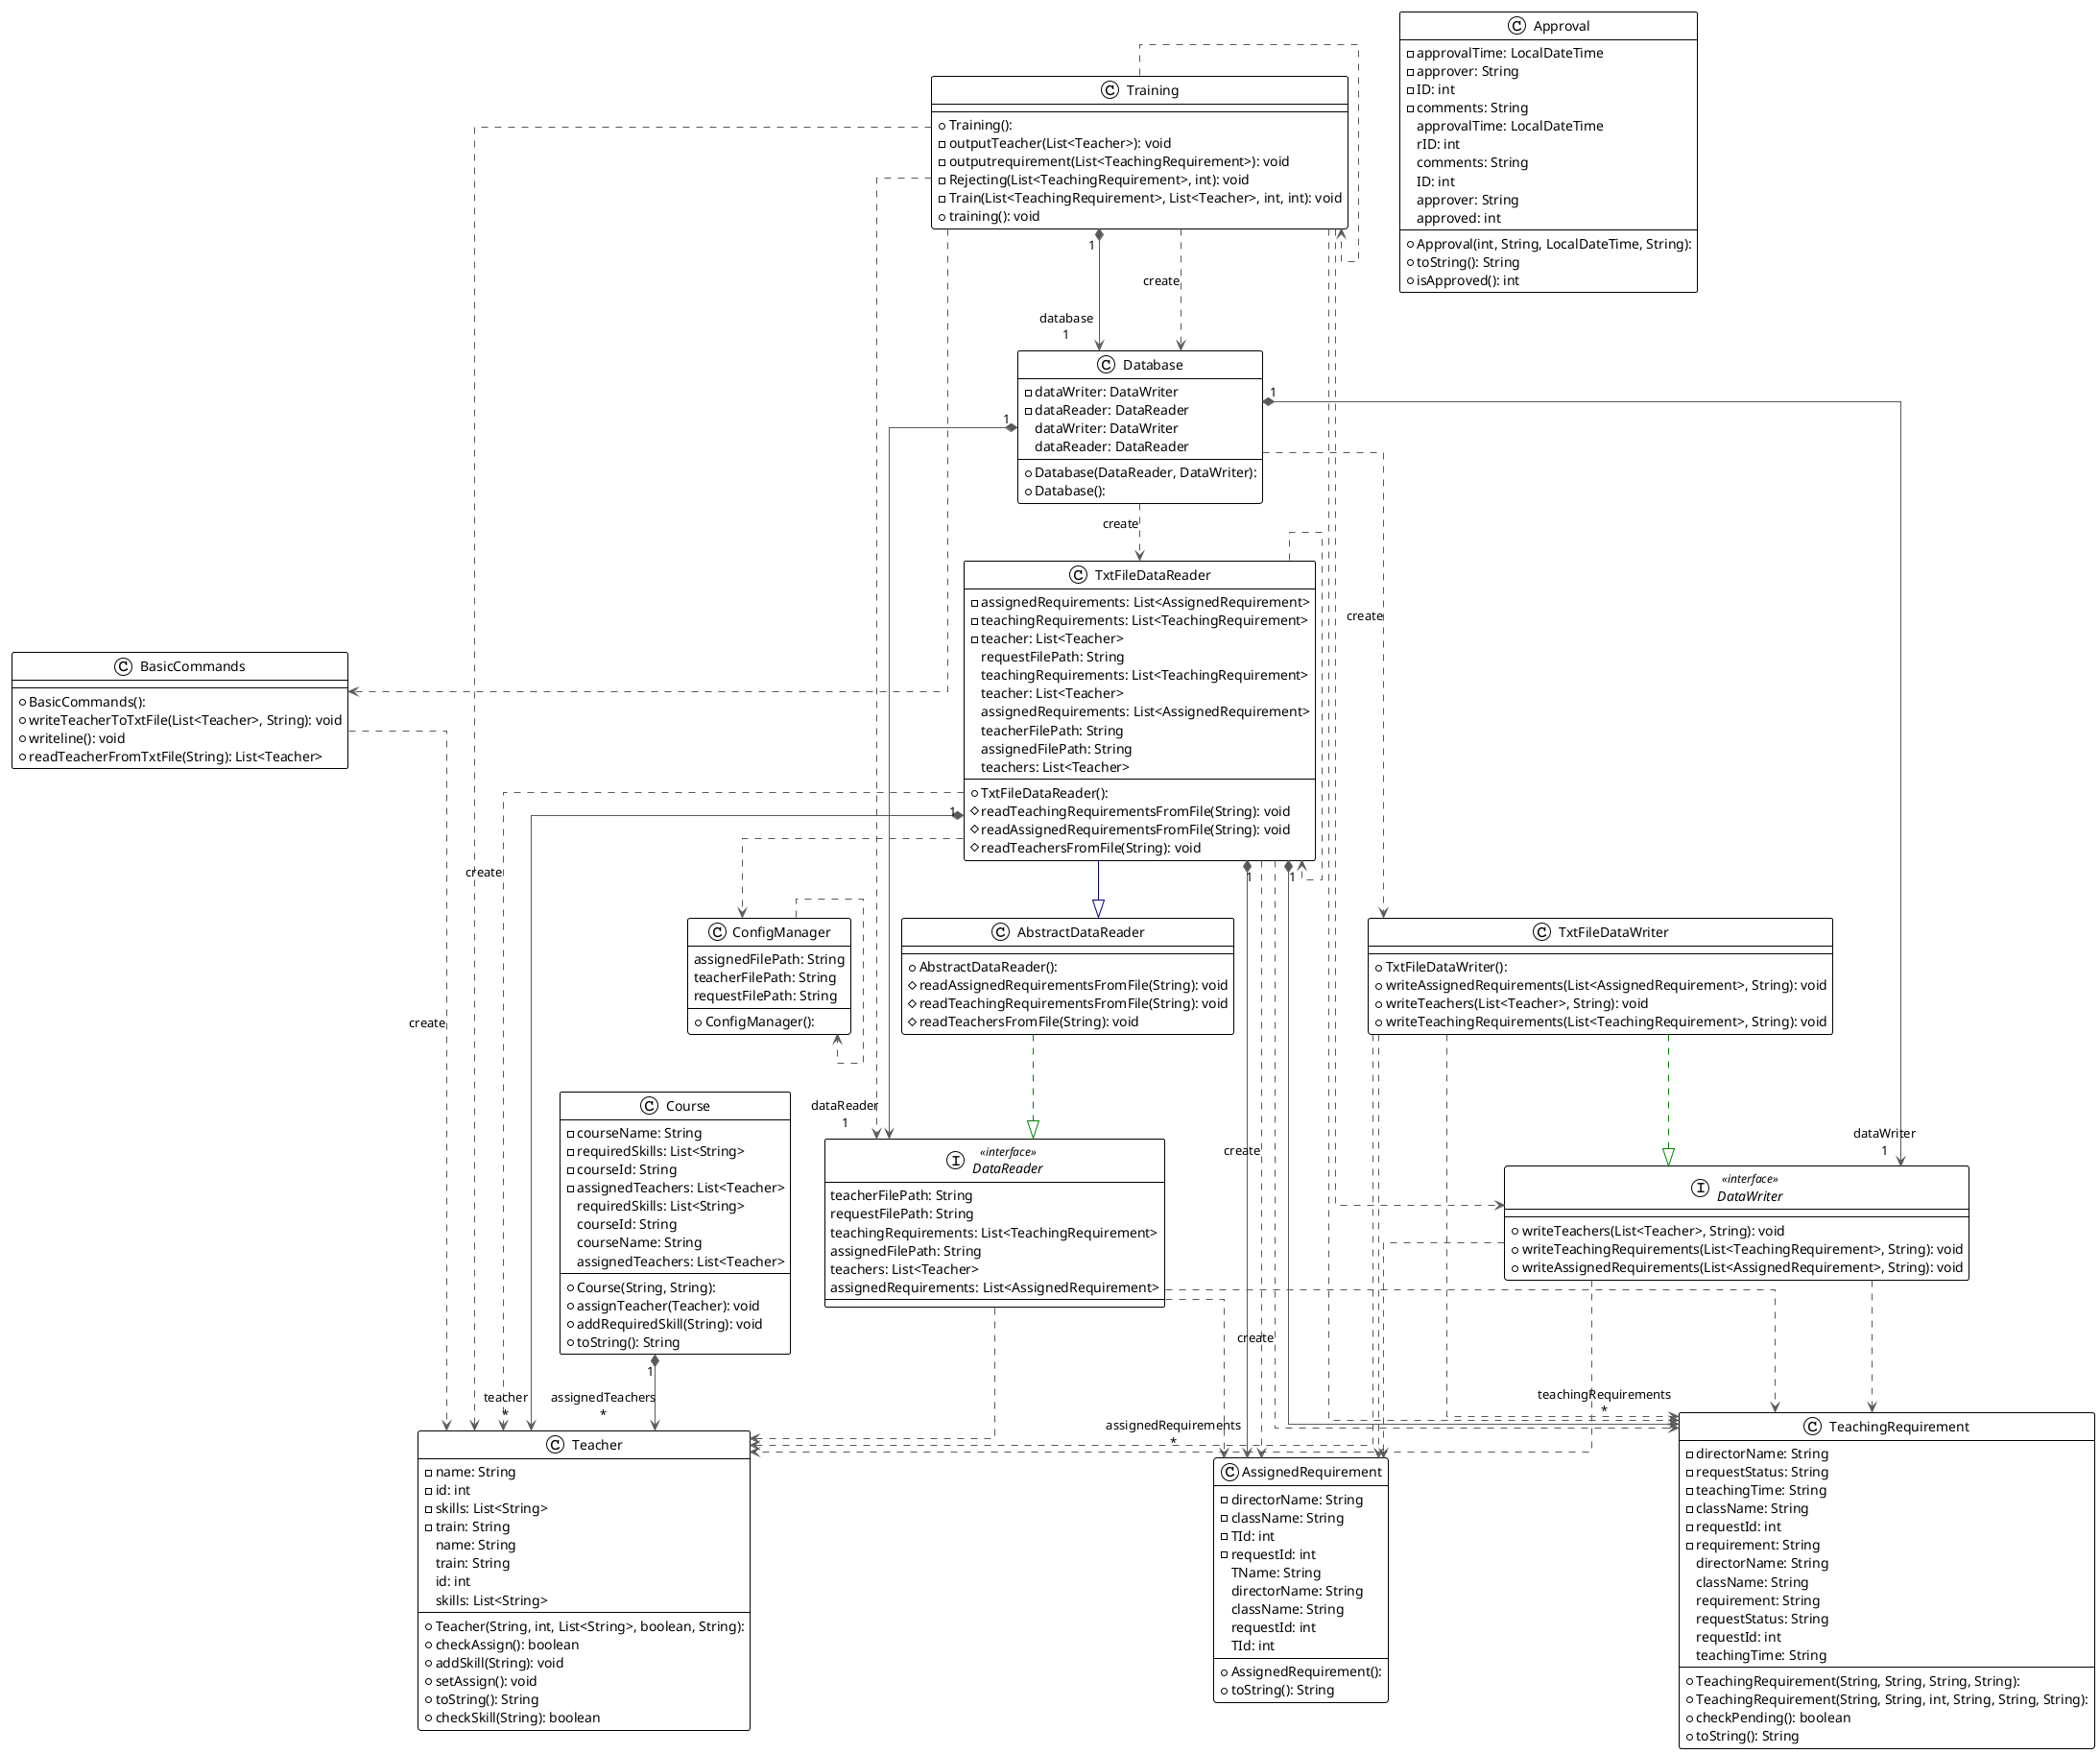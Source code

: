 @startuml

!theme plain
top to bottom direction
skinparam linetype ortho

class AbstractDataReader {
  + AbstractDataReader():
  # readAssignedRequirementsFromFile(String): void
  # readTeachingRequirementsFromFile(String): void
  # readTeachersFromFile(String): void
}
class Approval {
  + Approval(int, String, LocalDateTime, String):
  - approvalTime: LocalDateTime
  - approver: String
  - ID: int
  - comments: String
  + toString(): String
  + isApproved(): int
   approvalTime: LocalDateTime
   rID: int
   comments: String
   ID: int
   approver: String
   approved: int
}
class AssignedRequirement {
  + AssignedRequirement():
  - directorName: String
  - className: String
  - TId: int
  - requestId: int
  + toString(): String
   TName: String
   directorName: String
   className: String
   requestId: int
   TId: int
}
class BasicCommands {
  + BasicCommands():
  + writeTeacherToTxtFile(List<Teacher>, String): void
  + writeline(): void
  + readTeacherFromTxtFile(String): List<Teacher>
}
class ConfigManager {
  + ConfigManager():
   assignedFilePath: String
   teacherFilePath: String
   requestFilePath: String
}
class Course {
  + Course(String, String):
  - courseName: String
  - requiredSkills: List<String>
  - courseId: String
  - assignedTeachers: List<Teacher>
  + assignTeacher(Teacher): void
  + addRequiredSkill(String): void
  + toString(): String
   requiredSkills: List<String>
   courseId: String
   courseName: String
   assignedTeachers: List<Teacher>
}
interface DataReader << interface >> {
   teacherFilePath: String
   requestFilePath: String
   teachingRequirements: List<TeachingRequirement>
   assignedFilePath: String
   teachers: List<Teacher>
   assignedRequirements: List<AssignedRequirement>
}
interface DataWriter << interface >> {
  + writeTeachers(List<Teacher>, String): void
  + writeTeachingRequirements(List<TeachingRequirement>, String): void
  + writeAssignedRequirements(List<AssignedRequirement>, String): void
}
class Database {
  + Database(DataReader, DataWriter):
  + Database():
  - dataWriter: DataWriter
  - dataReader: DataReader
   dataWriter: DataWriter
   dataReader: DataReader
}
class Teacher {
  + Teacher(String, int, List<String>, boolean, String):
  - name: String
  - id: int
  - skills: List<String>
  - train: String
  + checkAssign(): boolean
  + addSkill(String): void
  + setAssign(): void
  + toString(): String
  + checkSkill(String): boolean
   name: String
   train: String
   id: int
   skills: List<String>
}
class TeachingRequirement {
  + TeachingRequirement(String, String, String, String):
  + TeachingRequirement(String, String, int, String, String, String):
  - directorName: String
  - requestStatus: String
  - teachingTime: String
  - className: String
  - requestId: int
  - requirement: String
  + checkPending(): boolean
  + toString(): String
   directorName: String
   className: String
   requirement: String
   requestStatus: String
   requestId: int
   teachingTime: String
}
class Training {
  + Training():
  - outputTeacher(List<Teacher>): void
  - outputrequirement(List<TeachingRequirement>): void
  - Rejecting(List<TeachingRequirement>, int): void
  - Train(List<TeachingRequirement>, List<Teacher>, int, int): void
  + training(): void
}
class TxtFileDataReader {
  + TxtFileDataReader():
  - assignedRequirements: List<AssignedRequirement>
  - teachingRequirements: List<TeachingRequirement>
  - teacher: List<Teacher>
  # readTeachingRequirementsFromFile(String): void
  # readAssignedRequirementsFromFile(String): void
  # readTeachersFromFile(String): void
   requestFilePath: String
   teachingRequirements: List<TeachingRequirement>
   teacher: List<Teacher>
   assignedRequirements: List<AssignedRequirement>
   teacherFilePath: String
   assignedFilePath: String
   teachers: List<Teacher>
}
class TxtFileDataWriter {
  + TxtFileDataWriter():
  + writeAssignedRequirements(List<AssignedRequirement>, String): void
  + writeTeachers(List<Teacher>, String): void
  + writeTeachingRequirements(List<TeachingRequirement>, String): void
}

AbstractDataReader   -[#008200,dashed]-^  DataReader
BasicCommands        -[#595959,dashed]->  Teacher             : "«create»"
ConfigManager        -[#595959,dashed]->  ConfigManager
Course              "1" *-[#595959,plain]-> "assignedTeachers\n*" Teacher
DataReader           -[#595959,dashed]->  AssignedRequirement
DataReader           -[#595959,dashed]->  Teacher
DataReader           -[#595959,dashed]->  TeachingRequirement
DataWriter           -[#595959,dashed]->  AssignedRequirement
DataWriter           -[#595959,dashed]->  Teacher
DataWriter           -[#595959,dashed]->  TeachingRequirement
Database            "1" *-[#595959,plain]-> "dataReader\n1" DataReader
Database            "1" *-[#595959,plain]-> "dataWriter\n1" DataWriter
Database             -[#595959,dashed]->  TxtFileDataReader   : "«create»"
Database             -[#595959,dashed]->  TxtFileDataWriter   : "«create»"
Training             -[#595959,dashed]->  BasicCommands
Training             -[#595959,dashed]->  DataReader
Training             -[#595959,dashed]->  DataWriter
Training            "1" *-[#595959,plain]-> "database\n1" Database
Training             -[#595959,dashed]->  Database            : "«create»"
Training             -[#595959,dashed]->  Teacher
Training             -[#595959,dashed]->  TeachingRequirement
Training             -[#595959,dashed]->  Training
TxtFileDataReader    -[#000082,plain]-^  AbstractDataReader
TxtFileDataReader   "1" *-[#595959,plain]-> "assignedRequirements\n*" AssignedRequirement
TxtFileDataReader    -[#595959,dashed]->  AssignedRequirement : "«create»"
TxtFileDataReader    -[#595959,dashed]->  ConfigManager
TxtFileDataReader    -[#595959,dashed]->  Teacher             : "«create»"
TxtFileDataReader   "1" *-[#595959,plain]-> "teacher\n*" Teacher
TxtFileDataReader   "1" *-[#595959,plain]-> "teachingRequirements\n*" TeachingRequirement
TxtFileDataReader    -[#595959,dashed]->  TeachingRequirement : "«create»"
TxtFileDataReader    -[#595959,dashed]->  TxtFileDataReader
TxtFileDataWriter    -[#595959,dashed]->  AssignedRequirement
TxtFileDataWriter    -[#008200,dashed]-^  DataWriter
TxtFileDataWriter    -[#595959,dashed]->  Teacher
TxtFileDataWriter    -[#595959,dashed]->  TeachingRequirement
@enduml
